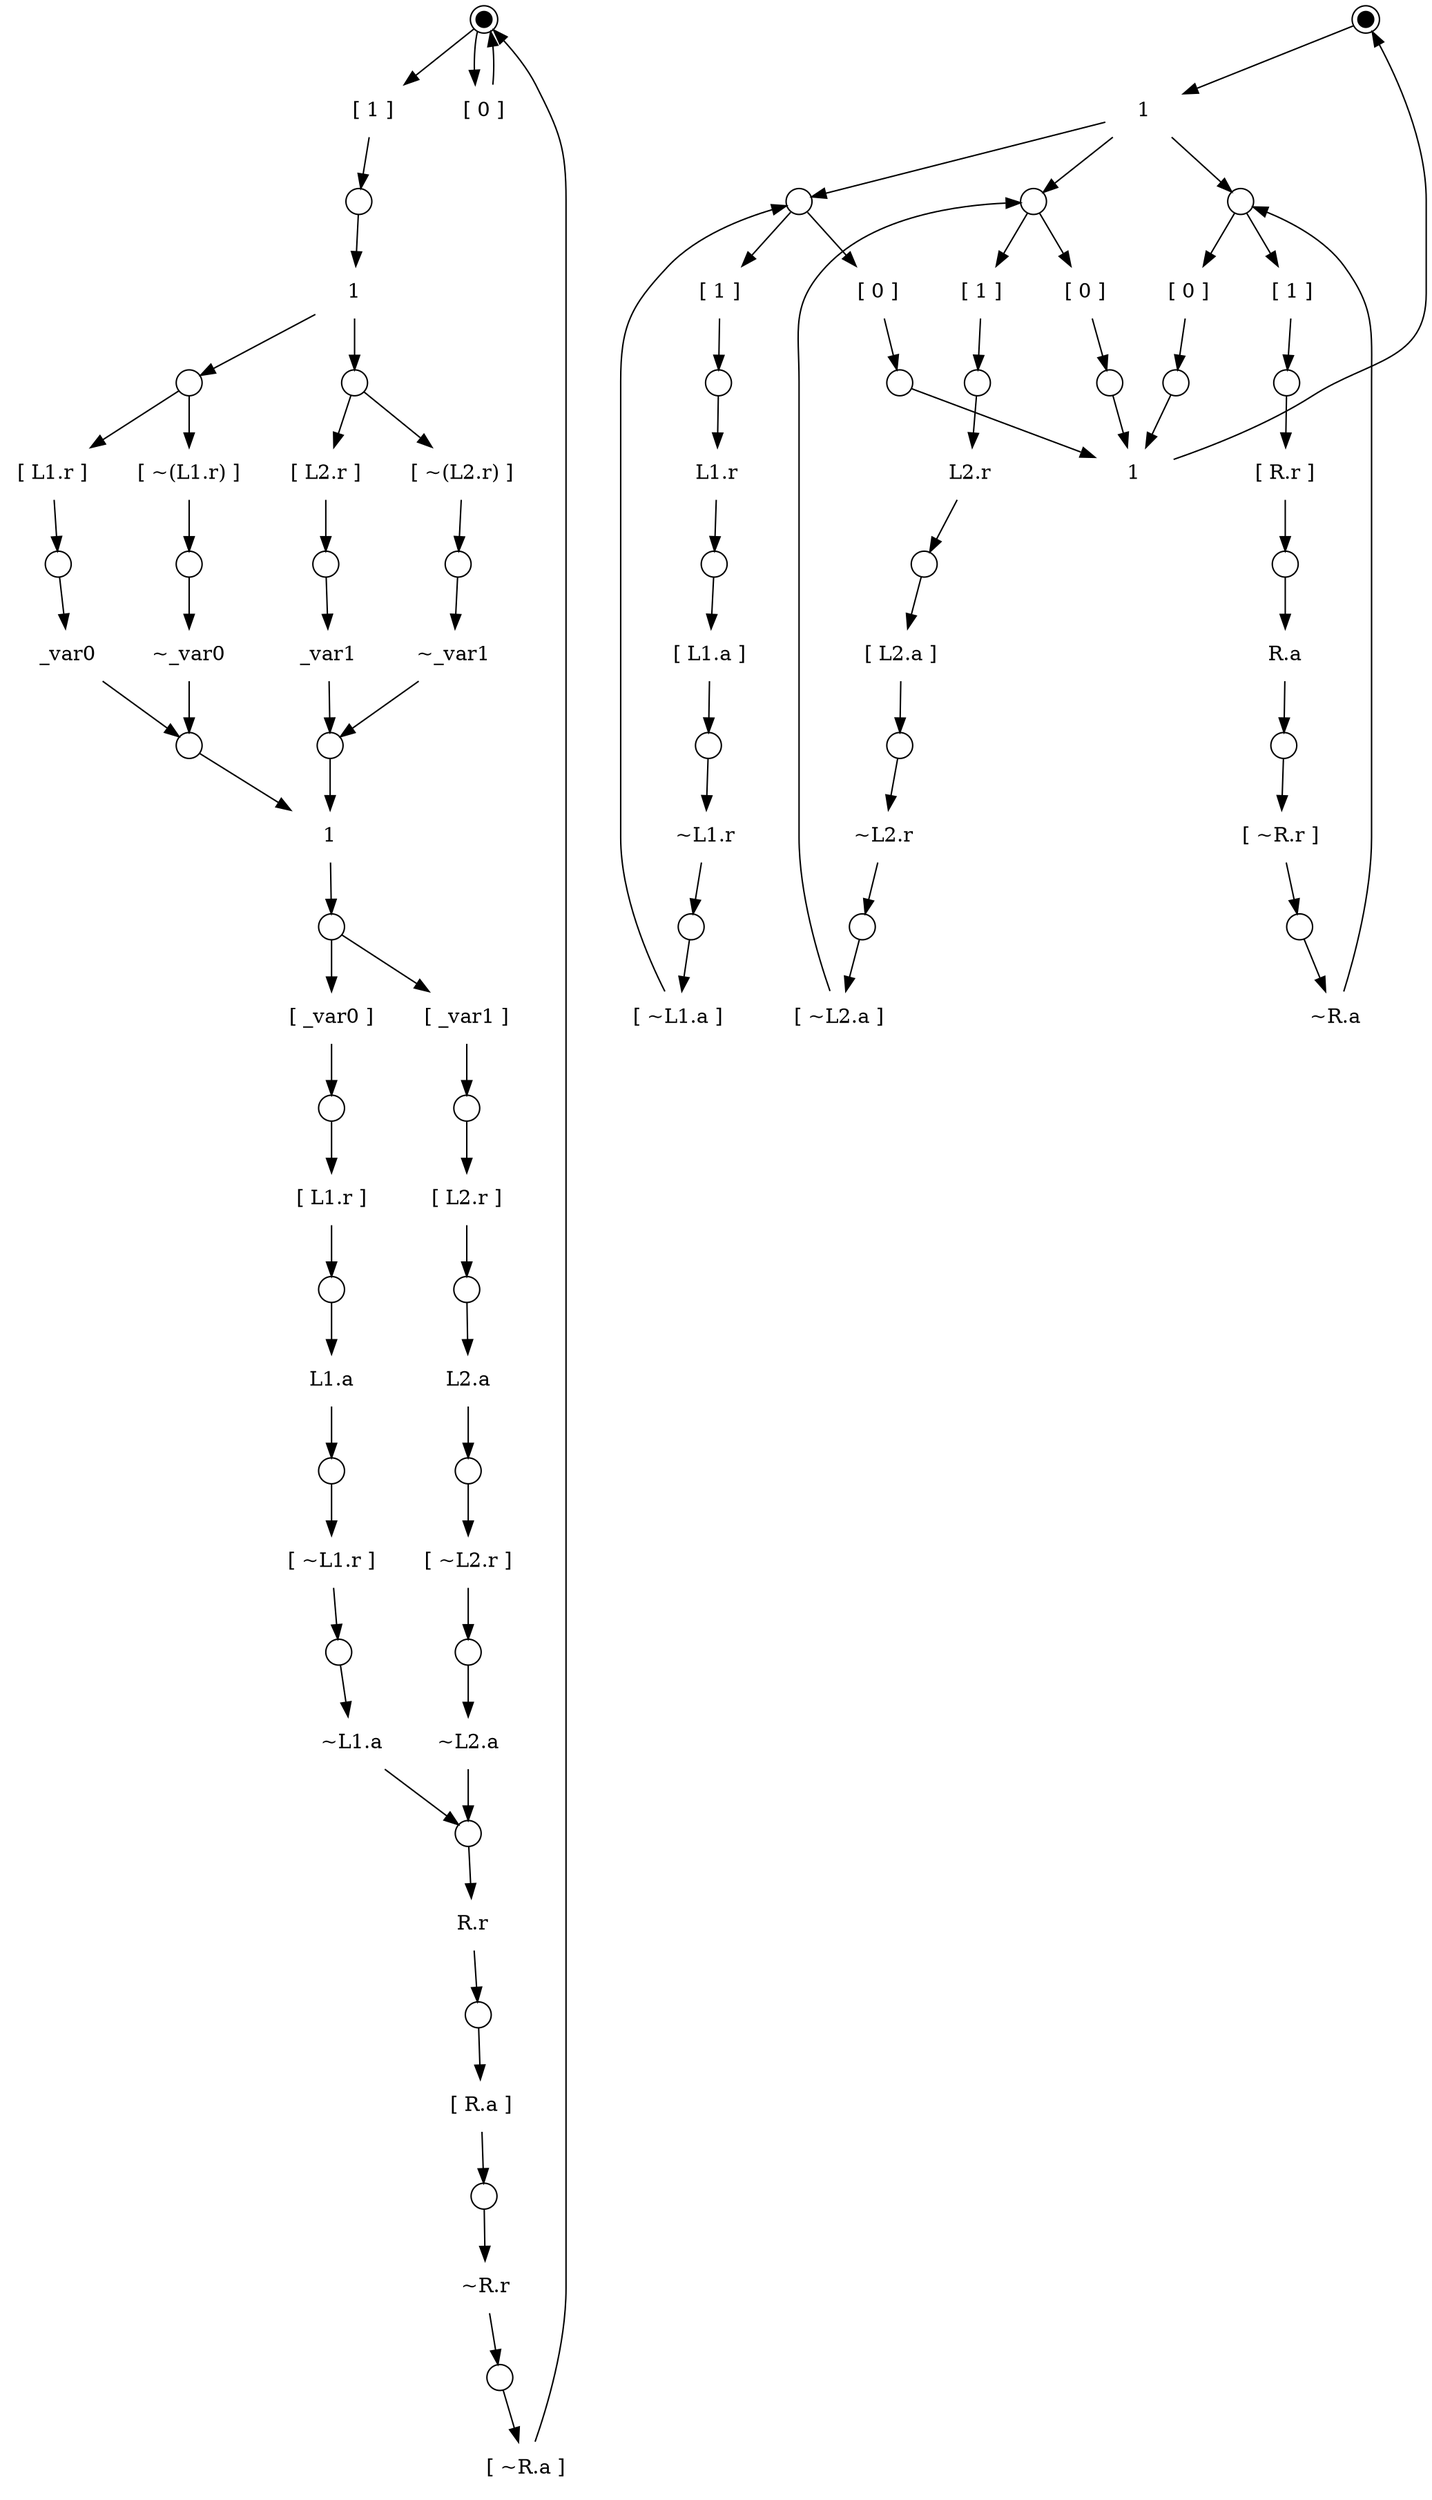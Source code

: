 digraph model
{
	subgraph merge0b2
	{
		graph["label"="" "variables"="L1.r,L1.a,L2.r,L2.a,R.r,R.a,_var0,_var1" "type"="local" "elaborate"="true" "reset"="~L1.r&~L1.a&~L2.r&~L2.a&~R.r&~R.a"];
		S0["shape"="circle" "width"="0.15" "peripheries"="2" "style"="filled" "fillcolor"="#000000" "label"=""];
		T0["shape"="plaintext" "label"="[ 1 ]"];
		S0->T0;
		S1["shape"="circle" "width"="0.25" "label"=""];
		T0->S1;
		T1["shape"="plaintext" "label"="1"];
		S1->T1;
		S2["shape"="circle" "width"="0.25" "label"=""];
		T1->S2;
		T2["shape"="plaintext" "label"="[ L1.r ]"];
		S2->T2;
		S3["shape"="circle" "width"="0.25" "label"=""];
		T2->S3;
		T3["shape"="plaintext" "label"="_var0"];
		S3->T3;
		T4["shape"="plaintext" "label"="[ ~(L1.r) ]"];
		S2->T4;
		S4["shape"="circle" "width"="0.25" "label"=""];
		T4->S4;
		T5["shape"="plaintext" "label"="~_var0"];
		S4->T5;
		S5["shape"="circle" "width"="0.25" "label"=""];
		T3->S5;
		T5->S5;
		S6["shape"="circle" "width"="0.25" "label"=""];
		T1->S6;
		T6["shape"="plaintext" "label"="[ L2.r ]"];
		S6->T6;
		S7["shape"="circle" "width"="0.25" "label"=""];
		T6->S7;
		T7["shape"="plaintext" "label"="_var1"];
		S7->T7;
		T8["shape"="plaintext" "label"="[ ~(L2.r) ]"];
		S6->T8;
		S8["shape"="circle" "width"="0.25" "label"=""];
		T8->S8;
		T9["shape"="plaintext" "label"="~_var1"];
		S8->T9;
		S9["shape"="circle" "width"="0.25" "label"=""];
		T7->S9;
		T9->S9;
		T10["shape"="plaintext" "label"="1"];
		S5->T10;
		S9->T10;
		S10["shape"="circle" "width"="0.25" "label"=""];
		T10->S10;
		T11["shape"="plaintext" "label"="[ _var0 ]"];
		S10->T11;
		S11["shape"="circle" "width"="0.25" "label"=""];
		T11->S11;
		T12["shape"="plaintext" "label"="[ L1.r ]"];
		S11->T12;
		S12["shape"="circle" "width"="0.25" "label"=""];
		T12->S12;
		T13["shape"="plaintext" "label"="L1.a"];
		S12->T13;
		S13["shape"="circle" "width"="0.25" "label"=""];
		T13->S13;
		T14["shape"="plaintext" "label"="[ ~L1.r ]"];
		S13->T14;
		S14["shape"="circle" "width"="0.25" "label"=""];
		T14->S14;
		T15["shape"="plaintext" "label"="~L1.a"];
		S14->T15;
		T16["shape"="plaintext" "label"="[ _var1 ]"];
		S10->T16;
		S15["shape"="circle" "width"="0.25" "label"=""];
		T16->S15;
		T17["shape"="plaintext" "label"="[ L2.r ]"];
		S15->T17;
		S16["shape"="circle" "width"="0.25" "label"=""];
		T17->S16;
		T18["shape"="plaintext" "label"="L2.a"];
		S16->T18;
		S17["shape"="circle" "width"="0.25" "label"=""];
		T18->S17;
		T19["shape"="plaintext" "label"="[ ~L2.r ]"];
		S17->T19;
		S18["shape"="circle" "width"="0.25" "label"=""];
		T19->S18;
		T20["shape"="plaintext" "label"="~L2.a"];
		S18->T20;
		S19["shape"="circle" "width"="0.25" "label"=""];
		T15->S19;
		T20->S19;
		T21["shape"="plaintext" "label"="R.r"];
		S19->T21;
		S20["shape"="circle" "width"="0.25" "label"=""];
		T21->S20;
		T22["shape"="plaintext" "label"="[ R.a ]"];
		S20->T22;
		S21["shape"="circle" "width"="0.25" "label"=""];
		T22->S21;
		T23["shape"="plaintext" "label"="~R.r"];
		S21->T23;
		S22["shape"="circle" "width"="0.25" "label"=""];
		T23->S22;
		T24["shape"="plaintext" "label"="[ ~R.a ]"];
		S22->T24;
		T24->S0;
		T25["shape"="plaintext" "label"="[ 0 ]"];
		S0->T25;
		T25->S0;
	}
	subgraph environment
	{
		graph["label"="" "variables"="L1.r,L1.a,L2.r,L2.a,R.r,R.a" "type"="remote" "elaborate"="false" "reset"="~L1.r&~L1.a&~L2.r&~L2.a&~R.r&~R.a"];
		S23["shape"="circle" "width"="0.15" "peripheries"="2" "style"="filled" "fillcolor"="#000000" "label"=""];
		T26["shape"="plaintext" "label"="1"];
		S23->T26;
		S24["shape"="circle" "width"="0.25" "label"=""];
		T26->S24;
		T27["shape"="plaintext" "label"="[ 1 ]"];
		S24->T27;
		S25["shape"="circle" "width"="0.25" "label"=""];
		T27->S25;
		T28["shape"="plaintext" "label"="L1.r"];
		S25->T28;
		S26["shape"="circle" "width"="0.25" "label"=""];
		T28->S26;
		T29["shape"="plaintext" "label"="[ L1.a ]"];
		S26->T29;
		S27["shape"="circle" "width"="0.25" "label"=""];
		T29->S27;
		T30["shape"="plaintext" "label"="~L1.r"];
		S27->T30;
		S28["shape"="circle" "width"="0.25" "label"=""];
		T30->S28;
		T31["shape"="plaintext" "label"="[ ~L1.a ]"];
		S28->T31;
		T31->S24;
		T32["shape"="plaintext" "label"="[ 0 ]"];
		S24->T32;
		S29["shape"="circle" "width"="0.25" "label"=""];
		T32->S29;
		S30["shape"="circle" "width"="0.25" "label"=""];
		T26->S30;
		T33["shape"="plaintext" "label"="[ 1 ]"];
		S30->T33;
		S31["shape"="circle" "width"="0.25" "label"=""];
		T33->S31;
		T34["shape"="plaintext" "label"="L2.r"];
		S31->T34;
		S32["shape"="circle" "width"="0.25" "label"=""];
		T34->S32;
		T35["shape"="plaintext" "label"="[ L2.a ]"];
		S32->T35;
		S33["shape"="circle" "width"="0.25" "label"=""];
		T35->S33;
		T36["shape"="plaintext" "label"="~L2.r"];
		S33->T36;
		S34["shape"="circle" "width"="0.25" "label"=""];
		T36->S34;
		T37["shape"="plaintext" "label"="[ ~L2.a ]"];
		S34->T37;
		T37->S30;
		T38["shape"="plaintext" "label"="[ 0 ]"];
		S30->T38;
		S35["shape"="circle" "width"="0.25" "label"=""];
		T38->S35;
		S36["shape"="circle" "width"="0.25" "label"=""];
		T26->S36;
		T39["shape"="plaintext" "label"="[ 1 ]"];
		S36->T39;
		S37["shape"="circle" "width"="0.25" "label"=""];
		T39->S37;
		T40["shape"="plaintext" "label"="[ R.r ]"];
		S37->T40;
		S38["shape"="circle" "width"="0.25" "label"=""];
		T40->S38;
		T41["shape"="plaintext" "label"="R.a"];
		S38->T41;
		S39["shape"="circle" "width"="0.25" "label"=""];
		T41->S39;
		T42["shape"="plaintext" "label"="[ ~R.r ]"];
		S39->T42;
		S40["shape"="circle" "width"="0.25" "label"=""];
		T42->S40;
		T43["shape"="plaintext" "label"="~R.a"];
		S40->T43;
		T43->S36;
		T44["shape"="plaintext" "label"="[ 0 ]"];
		S36->T44;
		S41["shape"="circle" "width"="0.25" "label"=""];
		T44->S41;
		T45["shape"="plaintext" "label"="1"];
		S29->T45;
		S35->T45;
		S41->T45;
		T45->S23;
	}
}
